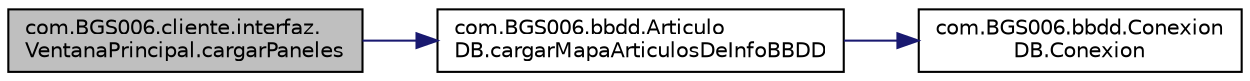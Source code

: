 digraph "com.BGS006.cliente.interfaz.VentanaPrincipal.cargarPaneles"
{
 // LATEX_PDF_SIZE
  edge [fontname="Helvetica",fontsize="10",labelfontname="Helvetica",labelfontsize="10"];
  node [fontname="Helvetica",fontsize="10",shape=record];
  rankdir="LR";
  Node1 [label="com.BGS006.cliente.interfaz.\lVentanaPrincipal.cargarPaneles",height=0.2,width=0.4,color="black", fillcolor="grey75", style="filled", fontcolor="black",tooltip=" "];
  Node1 -> Node2 [color="midnightblue",fontsize="10",style="solid",fontname="Helvetica"];
  Node2 [label="com.BGS006.bbdd.Articulo\lDB.cargarMapaArticulosDeInfoBBDD",height=0.2,width=0.4,color="black", fillcolor="white", style="filled",URL="$classcom_1_1_b_g_s006_1_1bbdd_1_1_articulo_d_b.html#a07f6da72d6c33d782b08ce4f24b0950b",tooltip=" "];
  Node2 -> Node3 [color="midnightblue",fontsize="10",style="solid",fontname="Helvetica"];
  Node3 [label="com.BGS006.bbdd.Conexion\lDB.Conexion",height=0.2,width=0.4,color="black", fillcolor="white", style="filled",URL="$classcom_1_1_b_g_s006_1_1bbdd_1_1_conexion_d_b.html#a4da715ba2f94962fe31782bddf058acb",tooltip=" "];
}
